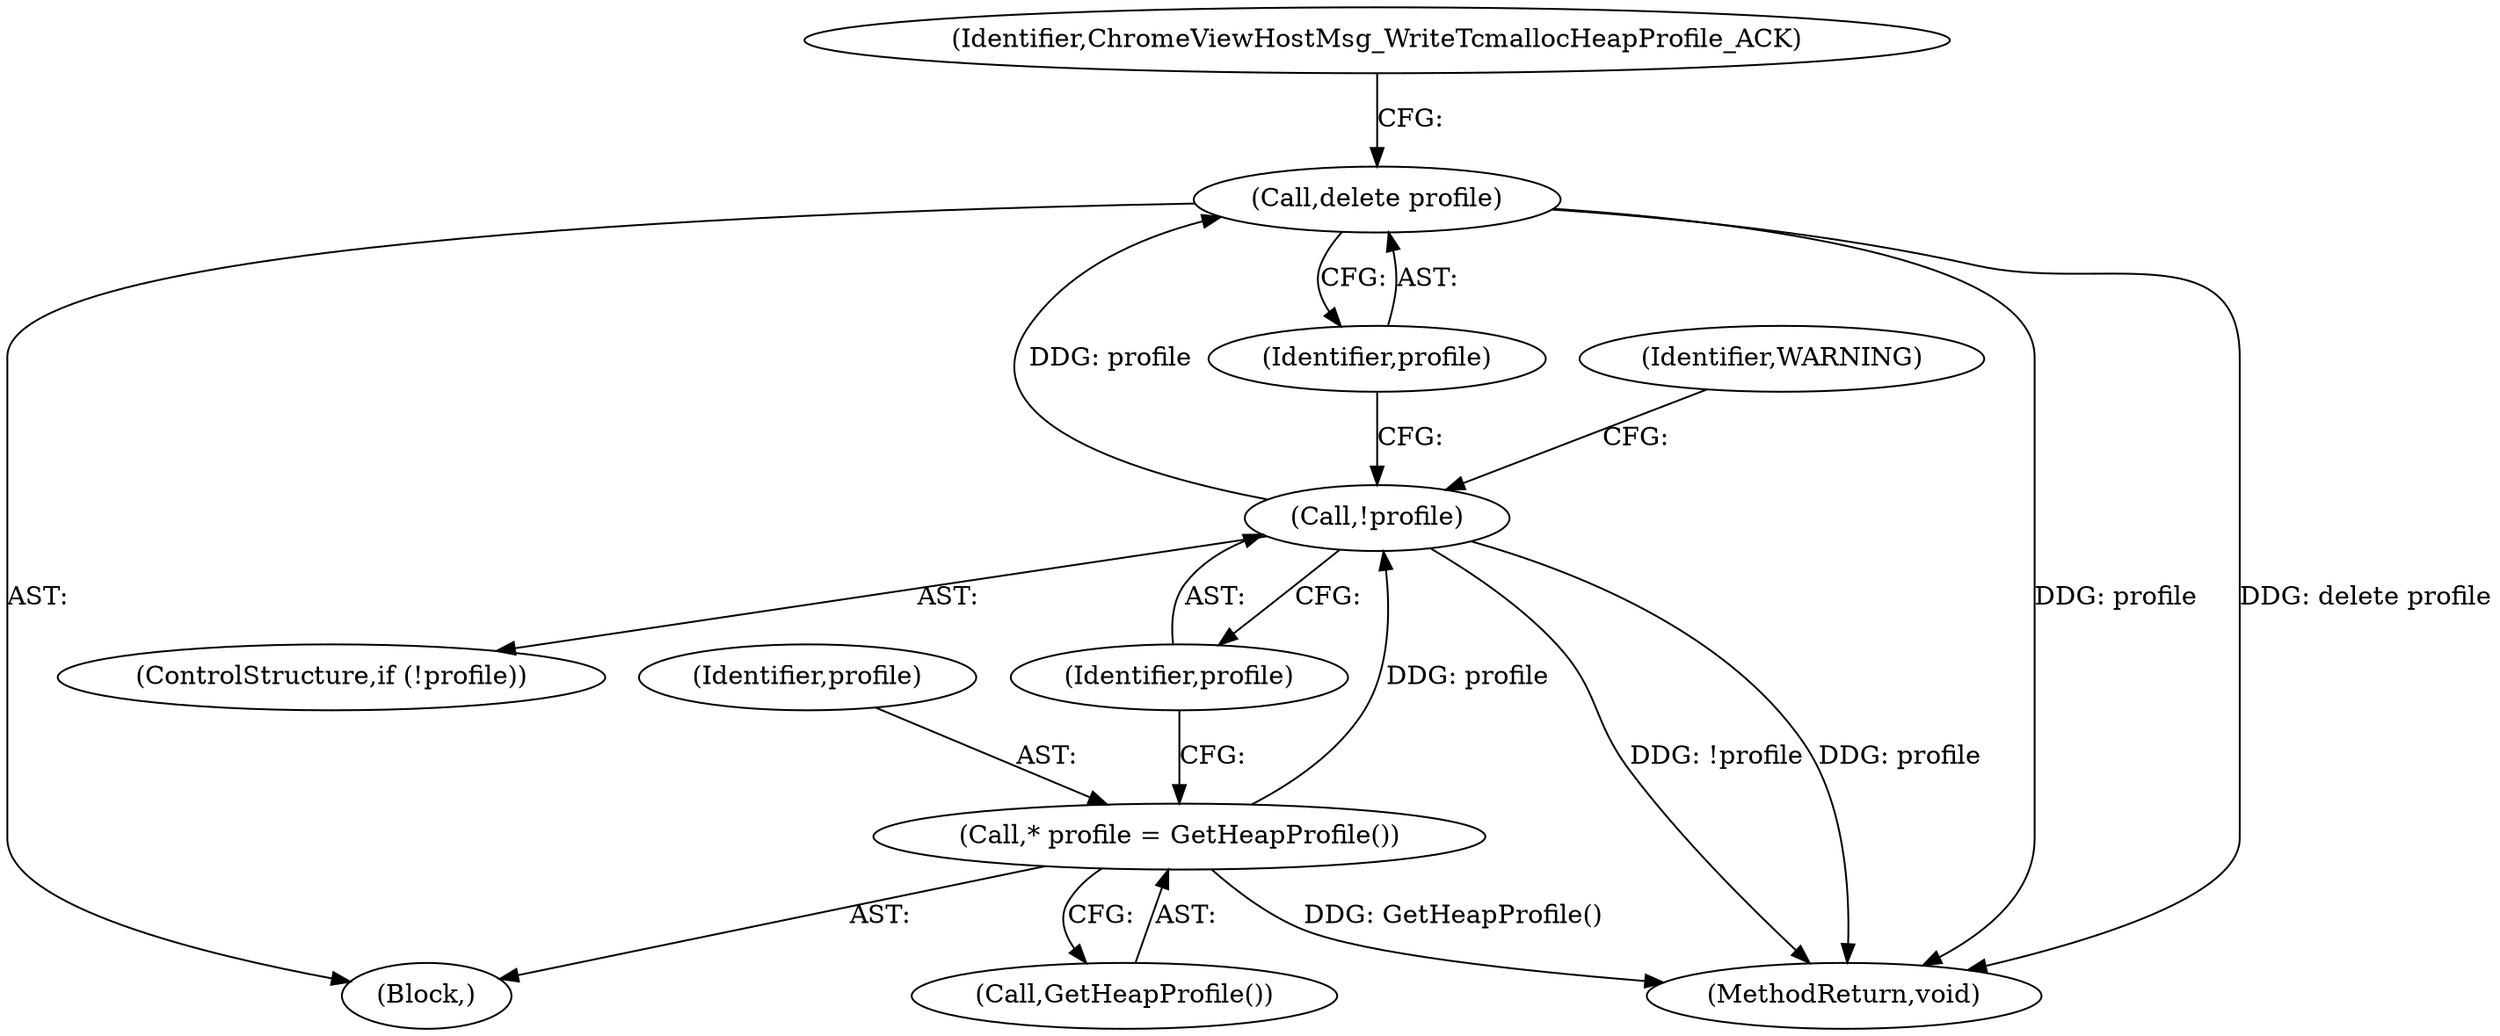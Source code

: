 digraph "1_Chrome_7bc64304a46b76928da4149693bb4e60907e54c8_3@API" {
"1000121" [label="(Call,delete profile)"];
"1000112" [label="(Call,!profile)"];
"1000108" [label="(Call,* profile = GetHeapProfile())"];
"1000110" [label="(Call,GetHeapProfile())"];
"1000112" [label="(Call,!profile)"];
"1000109" [label="(Identifier,profile)"];
"1000113" [label="(Identifier,profile)"];
"1000125" [label="(Identifier,ChromeViewHostMsg_WriteTcmallocHeapProfile_ACK)"];
"1000122" [label="(Identifier,profile)"];
"1000117" [label="(Identifier,WARNING)"];
"1000121" [label="(Call,delete profile)"];
"1000108" [label="(Call,* profile = GetHeapProfile())"];
"1000111" [label="(ControlStructure,if (!profile))"];
"1000102" [label="(Block,)"];
"1000126" [label="(MethodReturn,void)"];
"1000121" -> "1000102"  [label="AST: "];
"1000121" -> "1000122"  [label="CFG: "];
"1000122" -> "1000121"  [label="AST: "];
"1000125" -> "1000121"  [label="CFG: "];
"1000121" -> "1000126"  [label="DDG: profile"];
"1000121" -> "1000126"  [label="DDG: delete profile"];
"1000112" -> "1000121"  [label="DDG: profile"];
"1000112" -> "1000111"  [label="AST: "];
"1000112" -> "1000113"  [label="CFG: "];
"1000113" -> "1000112"  [label="AST: "];
"1000117" -> "1000112"  [label="CFG: "];
"1000122" -> "1000112"  [label="CFG: "];
"1000112" -> "1000126"  [label="DDG: !profile"];
"1000112" -> "1000126"  [label="DDG: profile"];
"1000108" -> "1000112"  [label="DDG: profile"];
"1000108" -> "1000102"  [label="AST: "];
"1000108" -> "1000110"  [label="CFG: "];
"1000109" -> "1000108"  [label="AST: "];
"1000110" -> "1000108"  [label="AST: "];
"1000113" -> "1000108"  [label="CFG: "];
"1000108" -> "1000126"  [label="DDG: GetHeapProfile()"];
}
